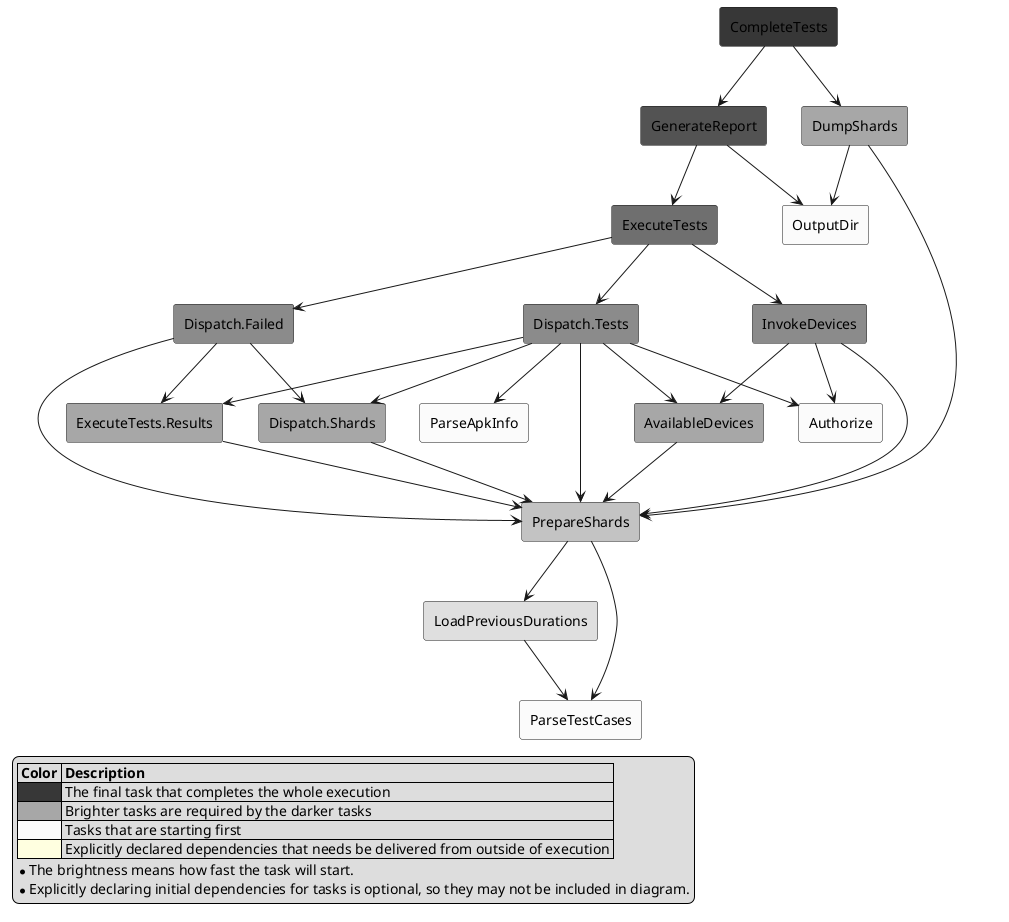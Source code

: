 @startuml

skinparam componentStyle rectangle

legend left
  |= Color |= Description |
  |<#373737>| The final task that completes the whole execution |
  |<#a7a7a7>| Brighter tasks are required by the darker tasks |
  |<#fbfbfb>| Tasks that are starting first |
  |<#LightYellow>| Explicitly declared dependencies that needs be delivered from outside of execution |
  * The brightness means how fast the task will start.
  * Explicitly declaring initial dependencies for tasks is optional, so they may not be included in diagram.
end legend

[Authorize] #fbfbfb
[OutputDir] #fbfbfb
[ParseApkInfo] #fbfbfb
[ParseTestCases] #fbfbfb
[LoadPreviousDurations] #dfdfdf
[PrepareShards] #c3c3c3
[Dispatch.Shards] #a7a7a7
[DumpShards] #a7a7a7
[ExecuteTests.Results] #a7a7a7
[AvailableDevices] #a7a7a7
[Dispatch.Tests] #8b8b8b
[Dispatch.Failed] #8b8b8b
[InvokeDevices] #8b8b8b
[ExecuteTests] #6f6f6f
[GenerateReport] #535353
[CompleteTests] #373737

[Dispatch.Shards] --> [PrepareShards]
[Dispatch.Tests] --> [ParseApkInfo]
[Dispatch.Tests] --> [Authorize]
[Dispatch.Tests] --> [PrepareShards]
[Dispatch.Tests] --> [AvailableDevices]
[Dispatch.Tests] --> [Dispatch.Shards]
[Dispatch.Tests] --> [ExecuteTests.Results]
[Dispatch.Failed] --> [PrepareShards]
[Dispatch.Failed] --> [Dispatch.Shards]
[Dispatch.Failed] --> [ExecuteTests.Results]
[DumpShards] --> [PrepareShards]
[DumpShards] --> [OutputDir]
[ExecuteTests] --> [InvokeDevices]
[ExecuteTests] --> [Dispatch.Tests]
[ExecuteTests] --> [Dispatch.Failed]
[CompleteTests] --> [GenerateReport]
[CompleteTests] --> [DumpShards]
[GenerateReport] --> [ExecuteTests]
[GenerateReport] --> [OutputDir]
[ExecuteTests.Results] --> [PrepareShards]
[AvailableDevices] --> [PrepareShards]
[InvokeDevices] --> [Authorize]
[InvokeDevices] --> [PrepareShards]
[InvokeDevices] --> [AvailableDevices]
[LoadPreviousDurations] --> [ParseTestCases]
[PrepareShards] --> [ParseTestCases]
[PrepareShards] --> [LoadPreviousDurations]

@enduml
